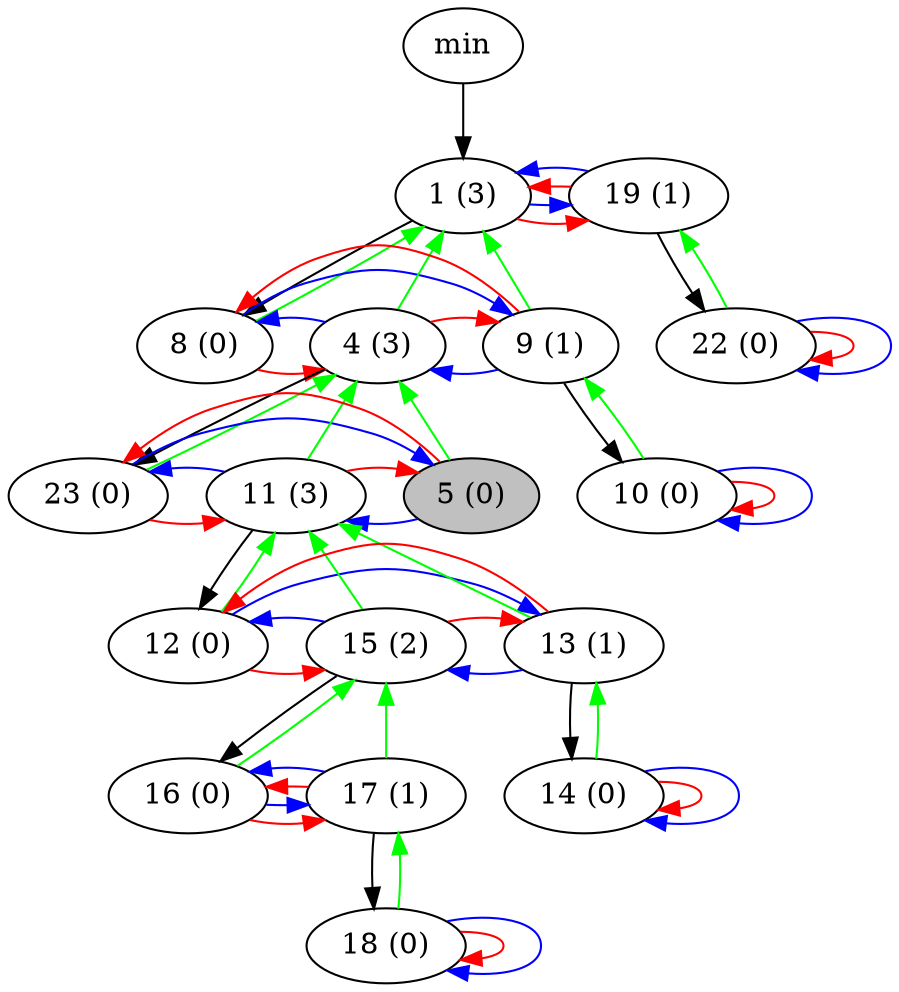 digraph G {
min -> 1
1[label="1 (3)"]
1 -> 19[color=red]
1 -> 19[color=blue]
1 -> 8[color=black]
8[label="8 (0)"]
8 -> 4[color=red]
8 -> 9[color=blue]
8 -> 1[color=green]
9[label="9 (1)"]
9 -> 8[color=red]
9 -> 4[color=blue]
9 -> 1[color=green]
9 -> 10[color=black]
10[label="10 (0)"]
10 -> 10[color=red]
10 -> 10[color=blue]
10 -> 9[color=green]
{rank=same; 10;}
4[label="4 (3)"]
4 -> 9[color=red]
4 -> 8[color=blue]
4 -> 1[color=green]
4 -> 23[color=black]
23[label="23 (0)"]
23 -> 11[color=red]
23 -> 5[color=blue]
23 -> 4[color=green]
5[fillcolor=grey, style=filled]
5[label="5 (0)"]
5 -> 23[color=red]
5 -> 11[color=blue]
5 -> 4[color=green]
11[label="11 (3)"]
11 -> 5[color=red]
11 -> 23[color=blue]
11 -> 4[color=green]
11 -> 12[color=black]
12[label="12 (0)"]
12 -> 15[color=red]
12 -> 13[color=blue]
12 -> 11[color=green]
13[label="13 (1)"]
13 -> 12[color=red]
13 -> 15[color=blue]
13 -> 11[color=green]
13 -> 14[color=black]
14[label="14 (0)"]
14 -> 14[color=red]
14 -> 14[color=blue]
14 -> 13[color=green]
{rank=same; 14;}
15[label="15 (2)"]
15 -> 13[color=red]
15 -> 12[color=blue]
15 -> 11[color=green]
15 -> 16[color=black]
16[label="16 (0)"]
16 -> 17[color=red]
16 -> 17[color=blue]
16 -> 15[color=green]
17[label="17 (1)"]
17 -> 16[color=red]
17 -> 16[color=blue]
17 -> 15[color=green]
17 -> 18[color=black]
18[label="18 (0)"]
18 -> 18[color=red]
18 -> 18[color=blue]
18 -> 17[color=green]
{rank=same; 18;}
{rank=same; 16 17;}
{rank=same; 12 13 15;}
{rank=same; 23 5 11;}
{rank=same; 8 9 4;}
19[label="19 (1)"]
19 -> 1[color=red]
19 -> 1[color=blue]
19 -> 22[color=black]
22[label="22 (0)"]
22 -> 22[color=red]
22 -> 22[color=blue]
22 -> 19[color=green]
{rank=same; 22;}
{rank=same; 1 19;}
}
